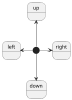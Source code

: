 {
  "sha1": "7dy17el9t5711bxfu3usagciqeqq00v",
  "insertion": {
    "when": "2024-05-30T20:48:21.178Z",
    "user": "plantuml@gmail.com"
  }
}
@startuml
scale 100 x 100
[*] -l-> left
[*] -r-> right
[*] -u-> up
[*] -d-> down
@enduml
